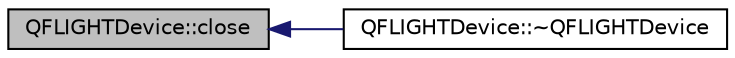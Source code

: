digraph "QFLIGHTDevice::close"
{
 // INTERACTIVE_SVG=YES
  edge [fontname="Helvetica",fontsize="10",labelfontname="Helvetica",labelfontsize="10"];
  node [fontname="Helvetica",fontsize="10",shape=record];
  rankdir="LR";
  Node1 [label="QFLIGHTDevice::close",height=0.2,width=0.4,color="black", fillcolor="grey75", style="filled", fontcolor="black"];
  Node1 -> Node2 [dir="back",color="midnightblue",fontsize="10",style="solid",fontname="Helvetica"];
  Node2 [label="QFLIGHTDevice::~QFLIGHTDevice",height=0.2,width=0.4,color="black", fillcolor="white", style="filled",URL="$classQFLIGHTDevice.html#a392c9eb8a46a38984d2f062a2b4f5c57"];
}
